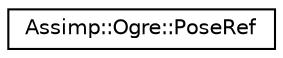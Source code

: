 digraph "Graphical Class Hierarchy"
{
  edge [fontname="Helvetica",fontsize="10",labelfontname="Helvetica",labelfontsize="10"];
  node [fontname="Helvetica",fontsize="10",shape=record];
  rankdir="LR";
  Node1 [label="Assimp::Ogre::PoseRef",height=0.2,width=0.4,color="black", fillcolor="white", style="filled",URL="$struct_assimp_1_1_ogre_1_1_pose_ref.html",tooltip="Ogre Pose Key Frame Ref. "];
}
